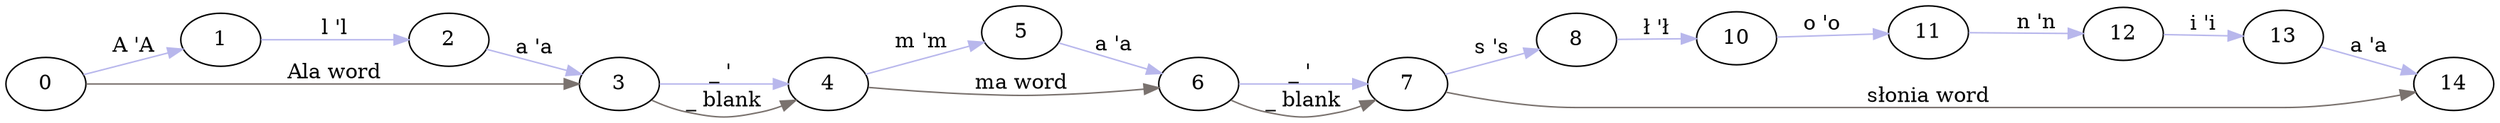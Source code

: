 digraph G {
rankdir=LR
0 -> 1 [label="A 'A",color="#b8b7ec"]
1 -> 2 [label="l 'l",color="#b8b7ec"]
2 -> 3 [label="a 'a",color="#b8b7ec"]
0 -> 3 [label="Ala word",color="#7a726e"]
3 -> 4 [label="_ ' ",color="#b8b7ec"]
3 -> 4 [label="_ blank",color="#7a726e"]
4 -> 5 [label="m 'm",color="#b8b7ec"]
5 -> 6 [label="a 'a",color="#b8b7ec"]
4 -> 6 [label="ma word",color="#7a726e"]
6 -> 7 [label="_ ' ",color="#b8b7ec"]
6 -> 7 [label="_ blank",color="#7a726e"]
7 -> 8 [label="s 's",color="#b8b7ec"]
8 -> 10 [label="ł 'ł",color="#b8b7ec"]
10 -> 11 [label="o 'o",color="#b8b7ec"]
11 -> 12 [label="n 'n",color="#b8b7ec"]
12 -> 13 [label="i 'i",color="#b8b7ec"]
13 -> 14 [label="a 'a",color="#b8b7ec"]
7 -> 14 [label="słonia word",color="#7a726e"]
}
